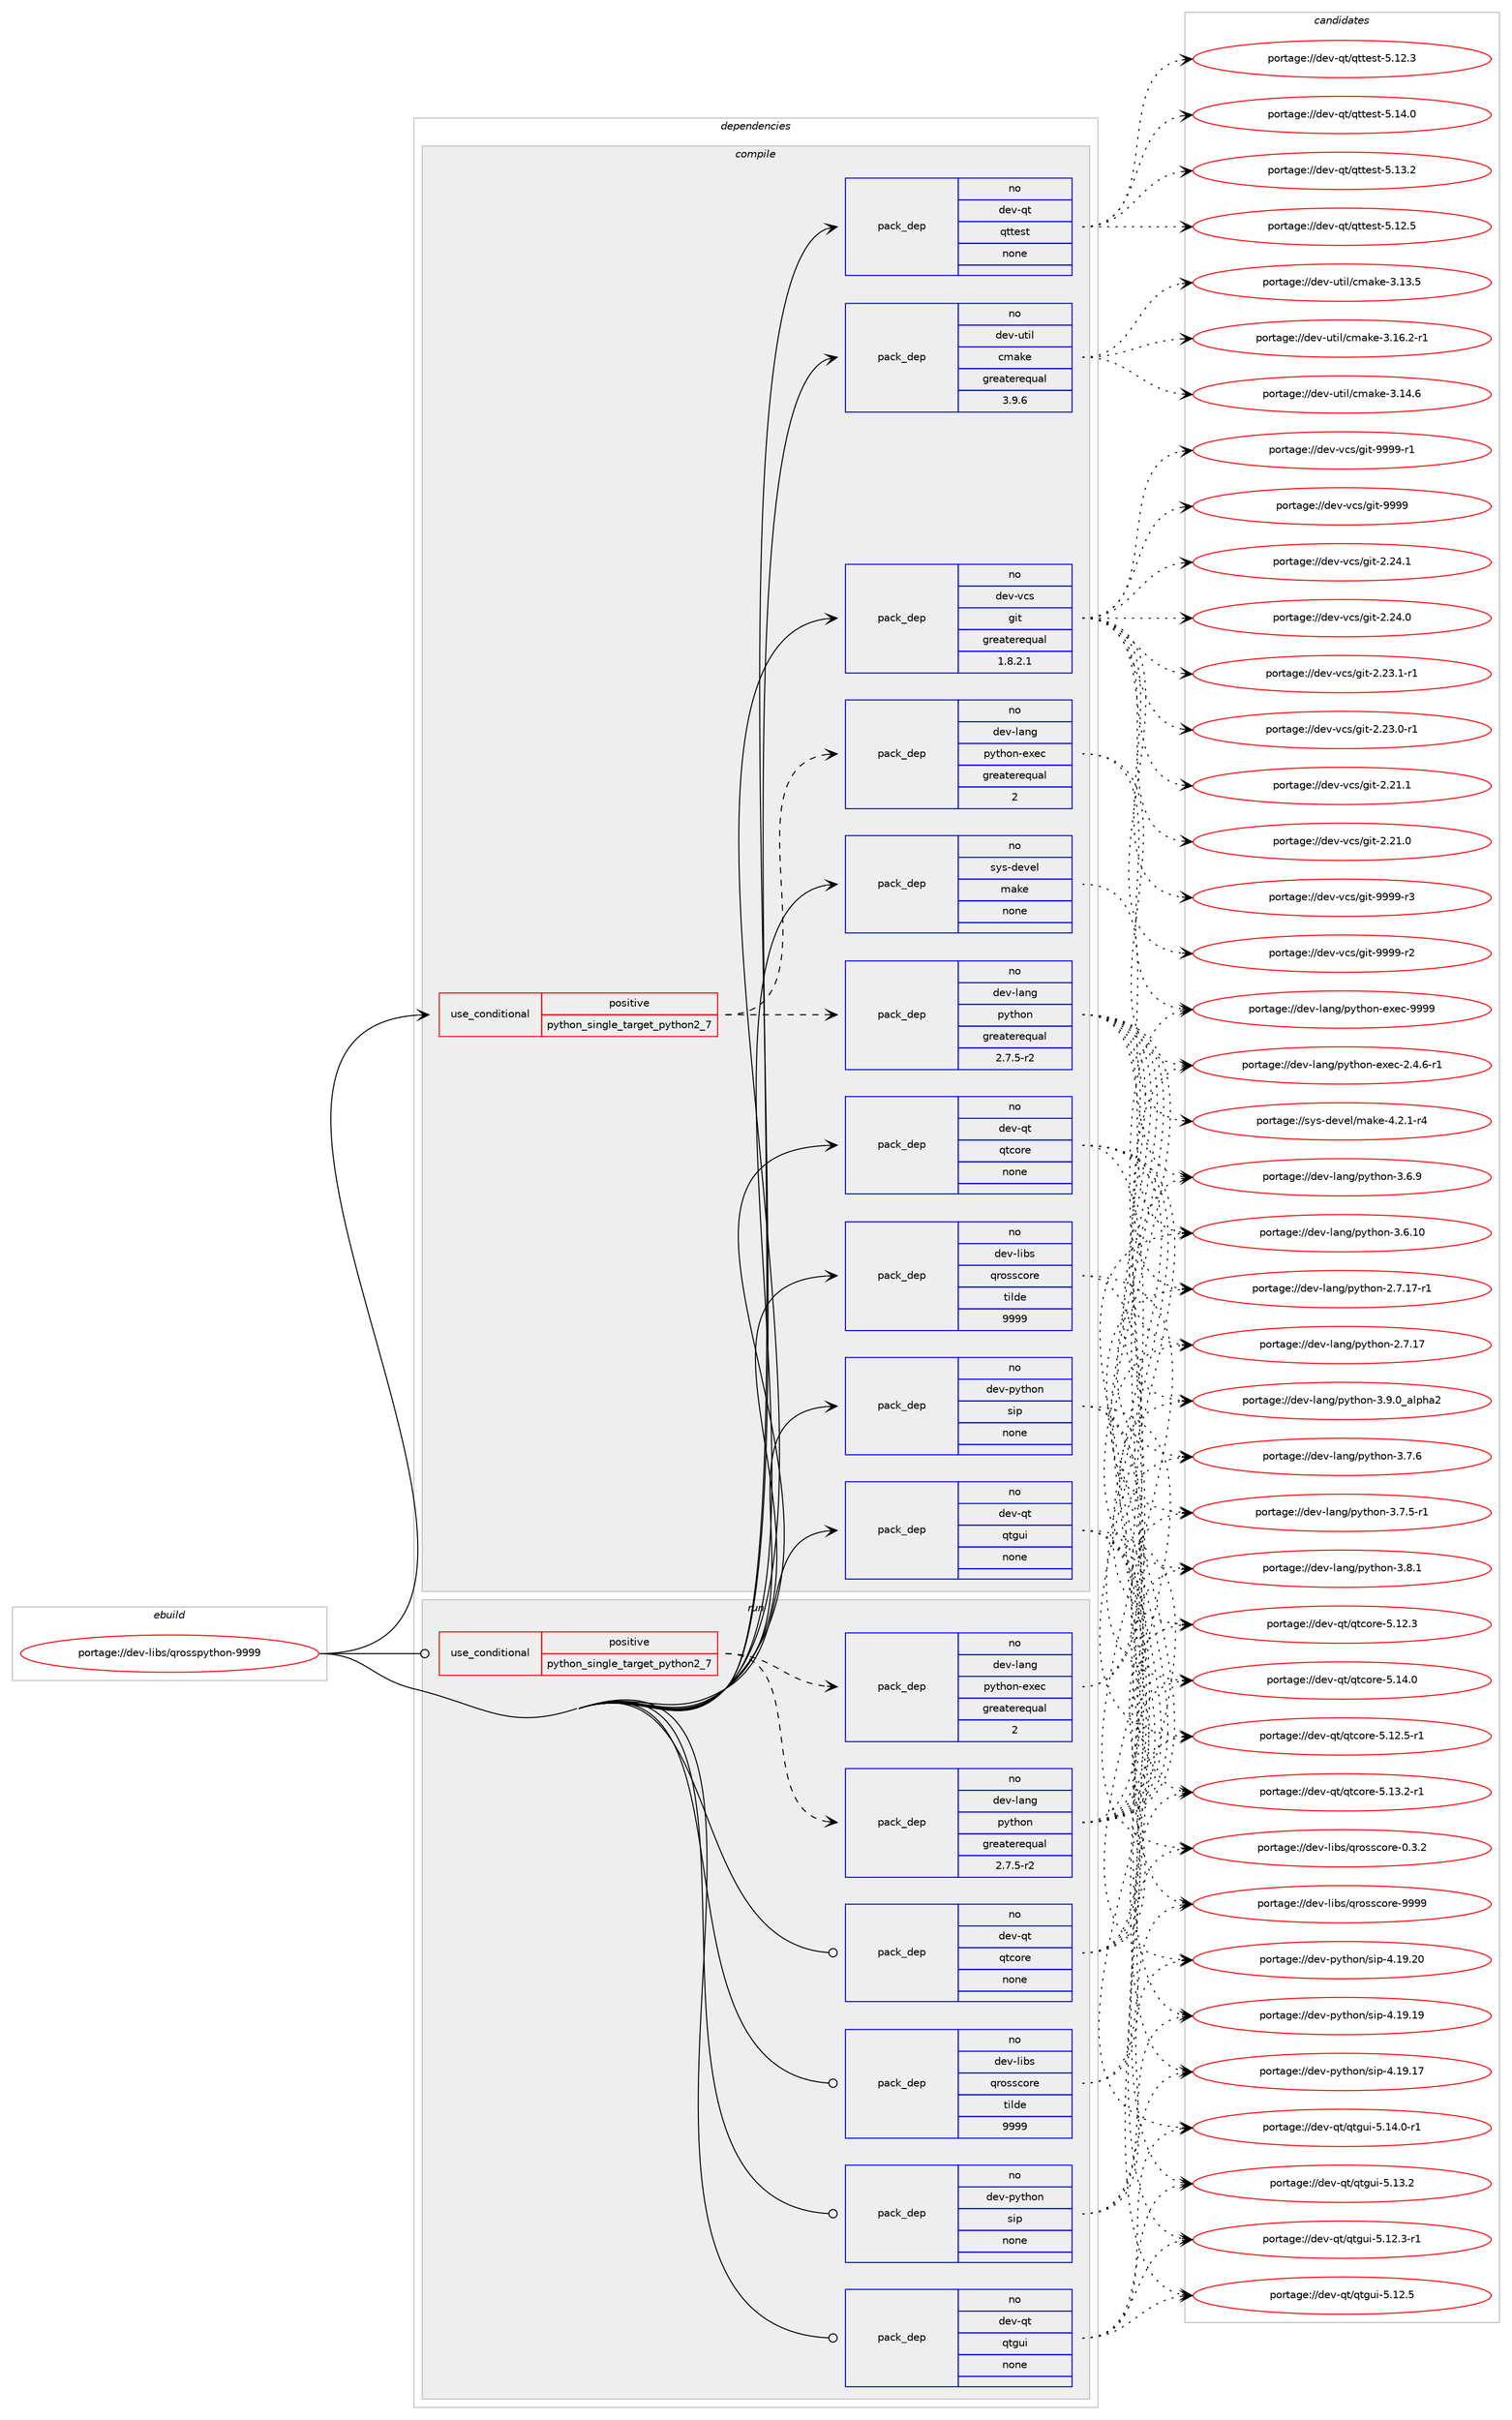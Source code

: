 digraph prolog {

# *************
# Graph options
# *************

newrank=true;
concentrate=true;
compound=true;
graph [rankdir=LR,fontname=Helvetica,fontsize=10,ranksep=1.5];#, ranksep=2.5, nodesep=0.2];
edge  [arrowhead=vee];
node  [fontname=Helvetica,fontsize=10];

# **********
# The ebuild
# **********

subgraph cluster_leftcol {
color=gray;
rank=same;
label=<<i>ebuild</i>>;
id [label="portage://dev-libs/qrosspython-9999", color=red, width=4, href="../dev-libs/qrosspython-9999.svg"];
}

# ****************
# The dependencies
# ****************

subgraph cluster_midcol {
color=gray;
label=<<i>dependencies</i>>;
subgraph cluster_compile {
fillcolor="#eeeeee";
style=filled;
label=<<i>compile</i>>;
subgraph cond124069 {
dependency508285 [label=<<TABLE BORDER="0" CELLBORDER="1" CELLSPACING="0" CELLPADDING="4"><TR><TD ROWSPAN="3" CELLPADDING="10">use_conditional</TD></TR><TR><TD>positive</TD></TR><TR><TD>python_single_target_python2_7</TD></TR></TABLE>>, shape=none, color=red];
subgraph pack379031 {
dependency508286 [label=<<TABLE BORDER="0" CELLBORDER="1" CELLSPACING="0" CELLPADDING="4" WIDTH="220"><TR><TD ROWSPAN="6" CELLPADDING="30">pack_dep</TD></TR><TR><TD WIDTH="110">no</TD></TR><TR><TD>dev-lang</TD></TR><TR><TD>python</TD></TR><TR><TD>greaterequal</TD></TR><TR><TD>2.7.5-r2</TD></TR></TABLE>>, shape=none, color=blue];
}
dependency508285:e -> dependency508286:w [weight=20,style="dashed",arrowhead="vee"];
subgraph pack379032 {
dependency508287 [label=<<TABLE BORDER="0" CELLBORDER="1" CELLSPACING="0" CELLPADDING="4" WIDTH="220"><TR><TD ROWSPAN="6" CELLPADDING="30">pack_dep</TD></TR><TR><TD WIDTH="110">no</TD></TR><TR><TD>dev-lang</TD></TR><TR><TD>python-exec</TD></TR><TR><TD>greaterequal</TD></TR><TR><TD>2</TD></TR></TABLE>>, shape=none, color=blue];
}
dependency508285:e -> dependency508287:w [weight=20,style="dashed",arrowhead="vee"];
}
id:e -> dependency508285:w [weight=20,style="solid",arrowhead="vee"];
subgraph pack379033 {
dependency508288 [label=<<TABLE BORDER="0" CELLBORDER="1" CELLSPACING="0" CELLPADDING="4" WIDTH="220"><TR><TD ROWSPAN="6" CELLPADDING="30">pack_dep</TD></TR><TR><TD WIDTH="110">no</TD></TR><TR><TD>dev-libs</TD></TR><TR><TD>qrosscore</TD></TR><TR><TD>tilde</TD></TR><TR><TD>9999</TD></TR></TABLE>>, shape=none, color=blue];
}
id:e -> dependency508288:w [weight=20,style="solid",arrowhead="vee"];
subgraph pack379034 {
dependency508289 [label=<<TABLE BORDER="0" CELLBORDER="1" CELLSPACING="0" CELLPADDING="4" WIDTH="220"><TR><TD ROWSPAN="6" CELLPADDING="30">pack_dep</TD></TR><TR><TD WIDTH="110">no</TD></TR><TR><TD>dev-python</TD></TR><TR><TD>sip</TD></TR><TR><TD>none</TD></TR><TR><TD></TD></TR></TABLE>>, shape=none, color=blue];
}
id:e -> dependency508289:w [weight=20,style="solid",arrowhead="vee"];
subgraph pack379035 {
dependency508290 [label=<<TABLE BORDER="0" CELLBORDER="1" CELLSPACING="0" CELLPADDING="4" WIDTH="220"><TR><TD ROWSPAN="6" CELLPADDING="30">pack_dep</TD></TR><TR><TD WIDTH="110">no</TD></TR><TR><TD>dev-qt</TD></TR><TR><TD>qtcore</TD></TR><TR><TD>none</TD></TR><TR><TD></TD></TR></TABLE>>, shape=none, color=blue];
}
id:e -> dependency508290:w [weight=20,style="solid",arrowhead="vee"];
subgraph pack379036 {
dependency508291 [label=<<TABLE BORDER="0" CELLBORDER="1" CELLSPACING="0" CELLPADDING="4" WIDTH="220"><TR><TD ROWSPAN="6" CELLPADDING="30">pack_dep</TD></TR><TR><TD WIDTH="110">no</TD></TR><TR><TD>dev-qt</TD></TR><TR><TD>qtgui</TD></TR><TR><TD>none</TD></TR><TR><TD></TD></TR></TABLE>>, shape=none, color=blue];
}
id:e -> dependency508291:w [weight=20,style="solid",arrowhead="vee"];
subgraph pack379037 {
dependency508292 [label=<<TABLE BORDER="0" CELLBORDER="1" CELLSPACING="0" CELLPADDING="4" WIDTH="220"><TR><TD ROWSPAN="6" CELLPADDING="30">pack_dep</TD></TR><TR><TD WIDTH="110">no</TD></TR><TR><TD>dev-qt</TD></TR><TR><TD>qttest</TD></TR><TR><TD>none</TD></TR><TR><TD></TD></TR></TABLE>>, shape=none, color=blue];
}
id:e -> dependency508292:w [weight=20,style="solid",arrowhead="vee"];
subgraph pack379038 {
dependency508293 [label=<<TABLE BORDER="0" CELLBORDER="1" CELLSPACING="0" CELLPADDING="4" WIDTH="220"><TR><TD ROWSPAN="6" CELLPADDING="30">pack_dep</TD></TR><TR><TD WIDTH="110">no</TD></TR><TR><TD>dev-util</TD></TR><TR><TD>cmake</TD></TR><TR><TD>greaterequal</TD></TR><TR><TD>3.9.6</TD></TR></TABLE>>, shape=none, color=blue];
}
id:e -> dependency508293:w [weight=20,style="solid",arrowhead="vee"];
subgraph pack379039 {
dependency508294 [label=<<TABLE BORDER="0" CELLBORDER="1" CELLSPACING="0" CELLPADDING="4" WIDTH="220"><TR><TD ROWSPAN="6" CELLPADDING="30">pack_dep</TD></TR><TR><TD WIDTH="110">no</TD></TR><TR><TD>dev-vcs</TD></TR><TR><TD>git</TD></TR><TR><TD>greaterequal</TD></TR><TR><TD>1.8.2.1</TD></TR></TABLE>>, shape=none, color=blue];
}
id:e -> dependency508294:w [weight=20,style="solid",arrowhead="vee"];
subgraph pack379040 {
dependency508295 [label=<<TABLE BORDER="0" CELLBORDER="1" CELLSPACING="0" CELLPADDING="4" WIDTH="220"><TR><TD ROWSPAN="6" CELLPADDING="30">pack_dep</TD></TR><TR><TD WIDTH="110">no</TD></TR><TR><TD>sys-devel</TD></TR><TR><TD>make</TD></TR><TR><TD>none</TD></TR><TR><TD></TD></TR></TABLE>>, shape=none, color=blue];
}
id:e -> dependency508295:w [weight=20,style="solid",arrowhead="vee"];
}
subgraph cluster_compileandrun {
fillcolor="#eeeeee";
style=filled;
label=<<i>compile and run</i>>;
}
subgraph cluster_run {
fillcolor="#eeeeee";
style=filled;
label=<<i>run</i>>;
subgraph cond124070 {
dependency508296 [label=<<TABLE BORDER="0" CELLBORDER="1" CELLSPACING="0" CELLPADDING="4"><TR><TD ROWSPAN="3" CELLPADDING="10">use_conditional</TD></TR><TR><TD>positive</TD></TR><TR><TD>python_single_target_python2_7</TD></TR></TABLE>>, shape=none, color=red];
subgraph pack379041 {
dependency508297 [label=<<TABLE BORDER="0" CELLBORDER="1" CELLSPACING="0" CELLPADDING="4" WIDTH="220"><TR><TD ROWSPAN="6" CELLPADDING="30">pack_dep</TD></TR><TR><TD WIDTH="110">no</TD></TR><TR><TD>dev-lang</TD></TR><TR><TD>python</TD></TR><TR><TD>greaterequal</TD></TR><TR><TD>2.7.5-r2</TD></TR></TABLE>>, shape=none, color=blue];
}
dependency508296:e -> dependency508297:w [weight=20,style="dashed",arrowhead="vee"];
subgraph pack379042 {
dependency508298 [label=<<TABLE BORDER="0" CELLBORDER="1" CELLSPACING="0" CELLPADDING="4" WIDTH="220"><TR><TD ROWSPAN="6" CELLPADDING="30">pack_dep</TD></TR><TR><TD WIDTH="110">no</TD></TR><TR><TD>dev-lang</TD></TR><TR><TD>python-exec</TD></TR><TR><TD>greaterequal</TD></TR><TR><TD>2</TD></TR></TABLE>>, shape=none, color=blue];
}
dependency508296:e -> dependency508298:w [weight=20,style="dashed",arrowhead="vee"];
}
id:e -> dependency508296:w [weight=20,style="solid",arrowhead="odot"];
subgraph pack379043 {
dependency508299 [label=<<TABLE BORDER="0" CELLBORDER="1" CELLSPACING="0" CELLPADDING="4" WIDTH="220"><TR><TD ROWSPAN="6" CELLPADDING="30">pack_dep</TD></TR><TR><TD WIDTH="110">no</TD></TR><TR><TD>dev-libs</TD></TR><TR><TD>qrosscore</TD></TR><TR><TD>tilde</TD></TR><TR><TD>9999</TD></TR></TABLE>>, shape=none, color=blue];
}
id:e -> dependency508299:w [weight=20,style="solid",arrowhead="odot"];
subgraph pack379044 {
dependency508300 [label=<<TABLE BORDER="0" CELLBORDER="1" CELLSPACING="0" CELLPADDING="4" WIDTH="220"><TR><TD ROWSPAN="6" CELLPADDING="30">pack_dep</TD></TR><TR><TD WIDTH="110">no</TD></TR><TR><TD>dev-python</TD></TR><TR><TD>sip</TD></TR><TR><TD>none</TD></TR><TR><TD></TD></TR></TABLE>>, shape=none, color=blue];
}
id:e -> dependency508300:w [weight=20,style="solid",arrowhead="odot"];
subgraph pack379045 {
dependency508301 [label=<<TABLE BORDER="0" CELLBORDER="1" CELLSPACING="0" CELLPADDING="4" WIDTH="220"><TR><TD ROWSPAN="6" CELLPADDING="30">pack_dep</TD></TR><TR><TD WIDTH="110">no</TD></TR><TR><TD>dev-qt</TD></TR><TR><TD>qtcore</TD></TR><TR><TD>none</TD></TR><TR><TD></TD></TR></TABLE>>, shape=none, color=blue];
}
id:e -> dependency508301:w [weight=20,style="solid",arrowhead="odot"];
subgraph pack379046 {
dependency508302 [label=<<TABLE BORDER="0" CELLBORDER="1" CELLSPACING="0" CELLPADDING="4" WIDTH="220"><TR><TD ROWSPAN="6" CELLPADDING="30">pack_dep</TD></TR><TR><TD WIDTH="110">no</TD></TR><TR><TD>dev-qt</TD></TR><TR><TD>qtgui</TD></TR><TR><TD>none</TD></TR><TR><TD></TD></TR></TABLE>>, shape=none, color=blue];
}
id:e -> dependency508302:w [weight=20,style="solid",arrowhead="odot"];
}
}

# **************
# The candidates
# **************

subgraph cluster_choices {
rank=same;
color=gray;
label=<<i>candidates</i>>;

subgraph choice379031 {
color=black;
nodesep=1;
choice10010111845108971101034711212111610411111045514657464895971081121049750 [label="portage://dev-lang/python-3.9.0_alpha2", color=red, width=4,href="../dev-lang/python-3.9.0_alpha2.svg"];
choice100101118451089711010347112121116104111110455146564649 [label="portage://dev-lang/python-3.8.1", color=red, width=4,href="../dev-lang/python-3.8.1.svg"];
choice100101118451089711010347112121116104111110455146554654 [label="portage://dev-lang/python-3.7.6", color=red, width=4,href="../dev-lang/python-3.7.6.svg"];
choice1001011184510897110103471121211161041111104551465546534511449 [label="portage://dev-lang/python-3.7.5-r1", color=red, width=4,href="../dev-lang/python-3.7.5-r1.svg"];
choice100101118451089711010347112121116104111110455146544657 [label="portage://dev-lang/python-3.6.9", color=red, width=4,href="../dev-lang/python-3.6.9.svg"];
choice10010111845108971101034711212111610411111045514654464948 [label="portage://dev-lang/python-3.6.10", color=red, width=4,href="../dev-lang/python-3.6.10.svg"];
choice100101118451089711010347112121116104111110455046554649554511449 [label="portage://dev-lang/python-2.7.17-r1", color=red, width=4,href="../dev-lang/python-2.7.17-r1.svg"];
choice10010111845108971101034711212111610411111045504655464955 [label="portage://dev-lang/python-2.7.17", color=red, width=4,href="../dev-lang/python-2.7.17.svg"];
dependency508286:e -> choice10010111845108971101034711212111610411111045514657464895971081121049750:w [style=dotted,weight="100"];
dependency508286:e -> choice100101118451089711010347112121116104111110455146564649:w [style=dotted,weight="100"];
dependency508286:e -> choice100101118451089711010347112121116104111110455146554654:w [style=dotted,weight="100"];
dependency508286:e -> choice1001011184510897110103471121211161041111104551465546534511449:w [style=dotted,weight="100"];
dependency508286:e -> choice100101118451089711010347112121116104111110455146544657:w [style=dotted,weight="100"];
dependency508286:e -> choice10010111845108971101034711212111610411111045514654464948:w [style=dotted,weight="100"];
dependency508286:e -> choice100101118451089711010347112121116104111110455046554649554511449:w [style=dotted,weight="100"];
dependency508286:e -> choice10010111845108971101034711212111610411111045504655464955:w [style=dotted,weight="100"];
}
subgraph choice379032 {
color=black;
nodesep=1;
choice10010111845108971101034711212111610411111045101120101994557575757 [label="portage://dev-lang/python-exec-9999", color=red, width=4,href="../dev-lang/python-exec-9999.svg"];
choice10010111845108971101034711212111610411111045101120101994550465246544511449 [label="portage://dev-lang/python-exec-2.4.6-r1", color=red, width=4,href="../dev-lang/python-exec-2.4.6-r1.svg"];
dependency508287:e -> choice10010111845108971101034711212111610411111045101120101994557575757:w [style=dotted,weight="100"];
dependency508287:e -> choice10010111845108971101034711212111610411111045101120101994550465246544511449:w [style=dotted,weight="100"];
}
subgraph choice379033 {
color=black;
nodesep=1;
choice100101118451081059811547113114111115115991111141014557575757 [label="portage://dev-libs/qrosscore-9999", color=red, width=4,href="../dev-libs/qrosscore-9999.svg"];
choice10010111845108105981154711311411111511599111114101454846514650 [label="portage://dev-libs/qrosscore-0.3.2", color=red, width=4,href="../dev-libs/qrosscore-0.3.2.svg"];
dependency508288:e -> choice100101118451081059811547113114111115115991111141014557575757:w [style=dotted,weight="100"];
dependency508288:e -> choice10010111845108105981154711311411111511599111114101454846514650:w [style=dotted,weight="100"];
}
subgraph choice379034 {
color=black;
nodesep=1;
choice10010111845112121116104111110471151051124552464957465048 [label="portage://dev-python/sip-4.19.20", color=red, width=4,href="../dev-python/sip-4.19.20.svg"];
choice10010111845112121116104111110471151051124552464957464957 [label="portage://dev-python/sip-4.19.19", color=red, width=4,href="../dev-python/sip-4.19.19.svg"];
choice10010111845112121116104111110471151051124552464957464955 [label="portage://dev-python/sip-4.19.17", color=red, width=4,href="../dev-python/sip-4.19.17.svg"];
dependency508289:e -> choice10010111845112121116104111110471151051124552464957465048:w [style=dotted,weight="100"];
dependency508289:e -> choice10010111845112121116104111110471151051124552464957464957:w [style=dotted,weight="100"];
dependency508289:e -> choice10010111845112121116104111110471151051124552464957464955:w [style=dotted,weight="100"];
}
subgraph choice379035 {
color=black;
nodesep=1;
choice10010111845113116471131169911111410145534649524648 [label="portage://dev-qt/qtcore-5.14.0", color=red, width=4,href="../dev-qt/qtcore-5.14.0.svg"];
choice100101118451131164711311699111114101455346495146504511449 [label="portage://dev-qt/qtcore-5.13.2-r1", color=red, width=4,href="../dev-qt/qtcore-5.13.2-r1.svg"];
choice100101118451131164711311699111114101455346495046534511449 [label="portage://dev-qt/qtcore-5.12.5-r1", color=red, width=4,href="../dev-qt/qtcore-5.12.5-r1.svg"];
choice10010111845113116471131169911111410145534649504651 [label="portage://dev-qt/qtcore-5.12.3", color=red, width=4,href="../dev-qt/qtcore-5.12.3.svg"];
dependency508290:e -> choice10010111845113116471131169911111410145534649524648:w [style=dotted,weight="100"];
dependency508290:e -> choice100101118451131164711311699111114101455346495146504511449:w [style=dotted,weight="100"];
dependency508290:e -> choice100101118451131164711311699111114101455346495046534511449:w [style=dotted,weight="100"];
dependency508290:e -> choice10010111845113116471131169911111410145534649504651:w [style=dotted,weight="100"];
}
subgraph choice379036 {
color=black;
nodesep=1;
choice1001011184511311647113116103117105455346495246484511449 [label="portage://dev-qt/qtgui-5.14.0-r1", color=red, width=4,href="../dev-qt/qtgui-5.14.0-r1.svg"];
choice100101118451131164711311610311710545534649514650 [label="portage://dev-qt/qtgui-5.13.2", color=red, width=4,href="../dev-qt/qtgui-5.13.2.svg"];
choice100101118451131164711311610311710545534649504653 [label="portage://dev-qt/qtgui-5.12.5", color=red, width=4,href="../dev-qt/qtgui-5.12.5.svg"];
choice1001011184511311647113116103117105455346495046514511449 [label="portage://dev-qt/qtgui-5.12.3-r1", color=red, width=4,href="../dev-qt/qtgui-5.12.3-r1.svg"];
dependency508291:e -> choice1001011184511311647113116103117105455346495246484511449:w [style=dotted,weight="100"];
dependency508291:e -> choice100101118451131164711311610311710545534649514650:w [style=dotted,weight="100"];
dependency508291:e -> choice100101118451131164711311610311710545534649504653:w [style=dotted,weight="100"];
dependency508291:e -> choice1001011184511311647113116103117105455346495046514511449:w [style=dotted,weight="100"];
}
subgraph choice379037 {
color=black;
nodesep=1;
choice100101118451131164711311611610111511645534649524648 [label="portage://dev-qt/qttest-5.14.0", color=red, width=4,href="../dev-qt/qttest-5.14.0.svg"];
choice100101118451131164711311611610111511645534649514650 [label="portage://dev-qt/qttest-5.13.2", color=red, width=4,href="../dev-qt/qttest-5.13.2.svg"];
choice100101118451131164711311611610111511645534649504653 [label="portage://dev-qt/qttest-5.12.5", color=red, width=4,href="../dev-qt/qttest-5.12.5.svg"];
choice100101118451131164711311611610111511645534649504651 [label="portage://dev-qt/qttest-5.12.3", color=red, width=4,href="../dev-qt/qttest-5.12.3.svg"];
dependency508292:e -> choice100101118451131164711311611610111511645534649524648:w [style=dotted,weight="100"];
dependency508292:e -> choice100101118451131164711311611610111511645534649514650:w [style=dotted,weight="100"];
dependency508292:e -> choice100101118451131164711311611610111511645534649504653:w [style=dotted,weight="100"];
dependency508292:e -> choice100101118451131164711311611610111511645534649504651:w [style=dotted,weight="100"];
}
subgraph choice379038 {
color=black;
nodesep=1;
choice10010111845117116105108479910997107101455146495446504511449 [label="portage://dev-util/cmake-3.16.2-r1", color=red, width=4,href="../dev-util/cmake-3.16.2-r1.svg"];
choice1001011184511711610510847991099710710145514649524654 [label="portage://dev-util/cmake-3.14.6", color=red, width=4,href="../dev-util/cmake-3.14.6.svg"];
choice1001011184511711610510847991099710710145514649514653 [label="portage://dev-util/cmake-3.13.5", color=red, width=4,href="../dev-util/cmake-3.13.5.svg"];
dependency508293:e -> choice10010111845117116105108479910997107101455146495446504511449:w [style=dotted,weight="100"];
dependency508293:e -> choice1001011184511711610510847991099710710145514649524654:w [style=dotted,weight="100"];
dependency508293:e -> choice1001011184511711610510847991099710710145514649514653:w [style=dotted,weight="100"];
}
subgraph choice379039 {
color=black;
nodesep=1;
choice10010111845118991154710310511645575757574511451 [label="portage://dev-vcs/git-9999-r3", color=red, width=4,href="../dev-vcs/git-9999-r3.svg"];
choice10010111845118991154710310511645575757574511450 [label="portage://dev-vcs/git-9999-r2", color=red, width=4,href="../dev-vcs/git-9999-r2.svg"];
choice10010111845118991154710310511645575757574511449 [label="portage://dev-vcs/git-9999-r1", color=red, width=4,href="../dev-vcs/git-9999-r1.svg"];
choice1001011184511899115471031051164557575757 [label="portage://dev-vcs/git-9999", color=red, width=4,href="../dev-vcs/git-9999.svg"];
choice10010111845118991154710310511645504650524649 [label="portage://dev-vcs/git-2.24.1", color=red, width=4,href="../dev-vcs/git-2.24.1.svg"];
choice10010111845118991154710310511645504650524648 [label="portage://dev-vcs/git-2.24.0", color=red, width=4,href="../dev-vcs/git-2.24.0.svg"];
choice100101118451189911547103105116455046505146494511449 [label="portage://dev-vcs/git-2.23.1-r1", color=red, width=4,href="../dev-vcs/git-2.23.1-r1.svg"];
choice100101118451189911547103105116455046505146484511449 [label="portage://dev-vcs/git-2.23.0-r1", color=red, width=4,href="../dev-vcs/git-2.23.0-r1.svg"];
choice10010111845118991154710310511645504650494649 [label="portage://dev-vcs/git-2.21.1", color=red, width=4,href="../dev-vcs/git-2.21.1.svg"];
choice10010111845118991154710310511645504650494648 [label="portage://dev-vcs/git-2.21.0", color=red, width=4,href="../dev-vcs/git-2.21.0.svg"];
dependency508294:e -> choice10010111845118991154710310511645575757574511451:w [style=dotted,weight="100"];
dependency508294:e -> choice10010111845118991154710310511645575757574511450:w [style=dotted,weight="100"];
dependency508294:e -> choice10010111845118991154710310511645575757574511449:w [style=dotted,weight="100"];
dependency508294:e -> choice1001011184511899115471031051164557575757:w [style=dotted,weight="100"];
dependency508294:e -> choice10010111845118991154710310511645504650524649:w [style=dotted,weight="100"];
dependency508294:e -> choice10010111845118991154710310511645504650524648:w [style=dotted,weight="100"];
dependency508294:e -> choice100101118451189911547103105116455046505146494511449:w [style=dotted,weight="100"];
dependency508294:e -> choice100101118451189911547103105116455046505146484511449:w [style=dotted,weight="100"];
dependency508294:e -> choice10010111845118991154710310511645504650494649:w [style=dotted,weight="100"];
dependency508294:e -> choice10010111845118991154710310511645504650494648:w [style=dotted,weight="100"];
}
subgraph choice379040 {
color=black;
nodesep=1;
choice1151211154510010111810110847109971071014552465046494511452 [label="portage://sys-devel/make-4.2.1-r4", color=red, width=4,href="../sys-devel/make-4.2.1-r4.svg"];
dependency508295:e -> choice1151211154510010111810110847109971071014552465046494511452:w [style=dotted,weight="100"];
}
subgraph choice379041 {
color=black;
nodesep=1;
choice10010111845108971101034711212111610411111045514657464895971081121049750 [label="portage://dev-lang/python-3.9.0_alpha2", color=red, width=4,href="../dev-lang/python-3.9.0_alpha2.svg"];
choice100101118451089711010347112121116104111110455146564649 [label="portage://dev-lang/python-3.8.1", color=red, width=4,href="../dev-lang/python-3.8.1.svg"];
choice100101118451089711010347112121116104111110455146554654 [label="portage://dev-lang/python-3.7.6", color=red, width=4,href="../dev-lang/python-3.7.6.svg"];
choice1001011184510897110103471121211161041111104551465546534511449 [label="portage://dev-lang/python-3.7.5-r1", color=red, width=4,href="../dev-lang/python-3.7.5-r1.svg"];
choice100101118451089711010347112121116104111110455146544657 [label="portage://dev-lang/python-3.6.9", color=red, width=4,href="../dev-lang/python-3.6.9.svg"];
choice10010111845108971101034711212111610411111045514654464948 [label="portage://dev-lang/python-3.6.10", color=red, width=4,href="../dev-lang/python-3.6.10.svg"];
choice100101118451089711010347112121116104111110455046554649554511449 [label="portage://dev-lang/python-2.7.17-r1", color=red, width=4,href="../dev-lang/python-2.7.17-r1.svg"];
choice10010111845108971101034711212111610411111045504655464955 [label="portage://dev-lang/python-2.7.17", color=red, width=4,href="../dev-lang/python-2.7.17.svg"];
dependency508297:e -> choice10010111845108971101034711212111610411111045514657464895971081121049750:w [style=dotted,weight="100"];
dependency508297:e -> choice100101118451089711010347112121116104111110455146564649:w [style=dotted,weight="100"];
dependency508297:e -> choice100101118451089711010347112121116104111110455146554654:w [style=dotted,weight="100"];
dependency508297:e -> choice1001011184510897110103471121211161041111104551465546534511449:w [style=dotted,weight="100"];
dependency508297:e -> choice100101118451089711010347112121116104111110455146544657:w [style=dotted,weight="100"];
dependency508297:e -> choice10010111845108971101034711212111610411111045514654464948:w [style=dotted,weight="100"];
dependency508297:e -> choice100101118451089711010347112121116104111110455046554649554511449:w [style=dotted,weight="100"];
dependency508297:e -> choice10010111845108971101034711212111610411111045504655464955:w [style=dotted,weight="100"];
}
subgraph choice379042 {
color=black;
nodesep=1;
choice10010111845108971101034711212111610411111045101120101994557575757 [label="portage://dev-lang/python-exec-9999", color=red, width=4,href="../dev-lang/python-exec-9999.svg"];
choice10010111845108971101034711212111610411111045101120101994550465246544511449 [label="portage://dev-lang/python-exec-2.4.6-r1", color=red, width=4,href="../dev-lang/python-exec-2.4.6-r1.svg"];
dependency508298:e -> choice10010111845108971101034711212111610411111045101120101994557575757:w [style=dotted,weight="100"];
dependency508298:e -> choice10010111845108971101034711212111610411111045101120101994550465246544511449:w [style=dotted,weight="100"];
}
subgraph choice379043 {
color=black;
nodesep=1;
choice100101118451081059811547113114111115115991111141014557575757 [label="portage://dev-libs/qrosscore-9999", color=red, width=4,href="../dev-libs/qrosscore-9999.svg"];
choice10010111845108105981154711311411111511599111114101454846514650 [label="portage://dev-libs/qrosscore-0.3.2", color=red, width=4,href="../dev-libs/qrosscore-0.3.2.svg"];
dependency508299:e -> choice100101118451081059811547113114111115115991111141014557575757:w [style=dotted,weight="100"];
dependency508299:e -> choice10010111845108105981154711311411111511599111114101454846514650:w [style=dotted,weight="100"];
}
subgraph choice379044 {
color=black;
nodesep=1;
choice10010111845112121116104111110471151051124552464957465048 [label="portage://dev-python/sip-4.19.20", color=red, width=4,href="../dev-python/sip-4.19.20.svg"];
choice10010111845112121116104111110471151051124552464957464957 [label="portage://dev-python/sip-4.19.19", color=red, width=4,href="../dev-python/sip-4.19.19.svg"];
choice10010111845112121116104111110471151051124552464957464955 [label="portage://dev-python/sip-4.19.17", color=red, width=4,href="../dev-python/sip-4.19.17.svg"];
dependency508300:e -> choice10010111845112121116104111110471151051124552464957465048:w [style=dotted,weight="100"];
dependency508300:e -> choice10010111845112121116104111110471151051124552464957464957:w [style=dotted,weight="100"];
dependency508300:e -> choice10010111845112121116104111110471151051124552464957464955:w [style=dotted,weight="100"];
}
subgraph choice379045 {
color=black;
nodesep=1;
choice10010111845113116471131169911111410145534649524648 [label="portage://dev-qt/qtcore-5.14.0", color=red, width=4,href="../dev-qt/qtcore-5.14.0.svg"];
choice100101118451131164711311699111114101455346495146504511449 [label="portage://dev-qt/qtcore-5.13.2-r1", color=red, width=4,href="../dev-qt/qtcore-5.13.2-r1.svg"];
choice100101118451131164711311699111114101455346495046534511449 [label="portage://dev-qt/qtcore-5.12.5-r1", color=red, width=4,href="../dev-qt/qtcore-5.12.5-r1.svg"];
choice10010111845113116471131169911111410145534649504651 [label="portage://dev-qt/qtcore-5.12.3", color=red, width=4,href="../dev-qt/qtcore-5.12.3.svg"];
dependency508301:e -> choice10010111845113116471131169911111410145534649524648:w [style=dotted,weight="100"];
dependency508301:e -> choice100101118451131164711311699111114101455346495146504511449:w [style=dotted,weight="100"];
dependency508301:e -> choice100101118451131164711311699111114101455346495046534511449:w [style=dotted,weight="100"];
dependency508301:e -> choice10010111845113116471131169911111410145534649504651:w [style=dotted,weight="100"];
}
subgraph choice379046 {
color=black;
nodesep=1;
choice1001011184511311647113116103117105455346495246484511449 [label="portage://dev-qt/qtgui-5.14.0-r1", color=red, width=4,href="../dev-qt/qtgui-5.14.0-r1.svg"];
choice100101118451131164711311610311710545534649514650 [label="portage://dev-qt/qtgui-5.13.2", color=red, width=4,href="../dev-qt/qtgui-5.13.2.svg"];
choice100101118451131164711311610311710545534649504653 [label="portage://dev-qt/qtgui-5.12.5", color=red, width=4,href="../dev-qt/qtgui-5.12.5.svg"];
choice1001011184511311647113116103117105455346495046514511449 [label="portage://dev-qt/qtgui-5.12.3-r1", color=red, width=4,href="../dev-qt/qtgui-5.12.3-r1.svg"];
dependency508302:e -> choice1001011184511311647113116103117105455346495246484511449:w [style=dotted,weight="100"];
dependency508302:e -> choice100101118451131164711311610311710545534649514650:w [style=dotted,weight="100"];
dependency508302:e -> choice100101118451131164711311610311710545534649504653:w [style=dotted,weight="100"];
dependency508302:e -> choice1001011184511311647113116103117105455346495046514511449:w [style=dotted,weight="100"];
}
}

}
